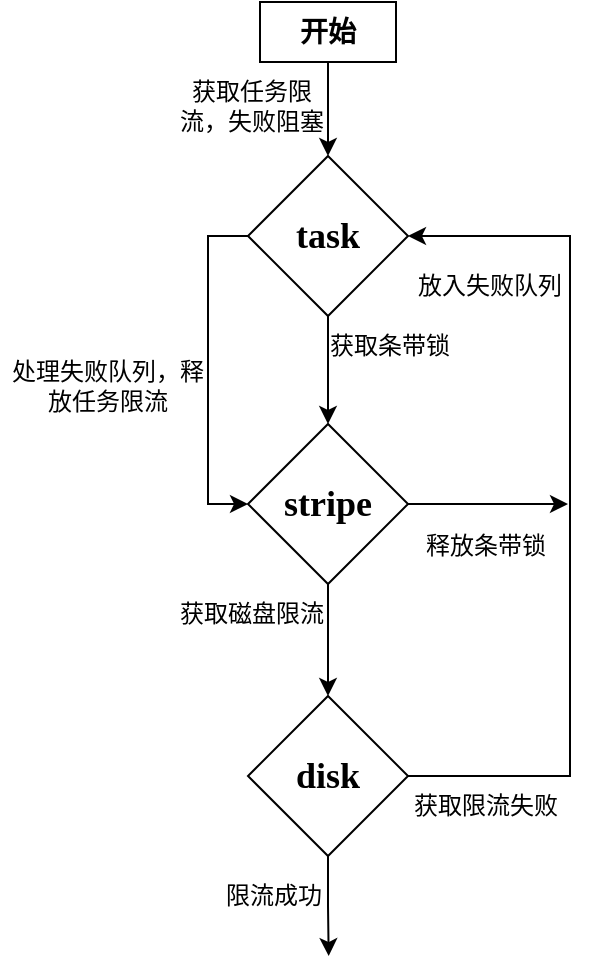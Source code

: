 <mxfile version="24.3.1" type="github">
  <diagram name="第 1 页" id="CwVdzNZEPd9-sQuGmuCM">
    <mxGraphModel dx="1430" dy="770" grid="1" gridSize="10" guides="1" tooltips="1" connect="1" arrows="1" fold="1" page="1" pageScale="1" pageWidth="827" pageHeight="1169" math="0" shadow="0">
      <root>
        <mxCell id="0" />
        <mxCell id="1" parent="0" />
        <mxCell id="_4QpkgfD6oUgvaKTKm7n-5" value="" style="edgeStyle=orthogonalEdgeStyle;rounded=0;orthogonalLoop=1;jettySize=auto;html=1;" edge="1" parent="1" source="_4QpkgfD6oUgvaKTKm7n-1" target="_4QpkgfD6oUgvaKTKm7n-4">
          <mxGeometry relative="1" as="geometry" />
        </mxCell>
        <mxCell id="_4QpkgfD6oUgvaKTKm7n-32" style="edgeStyle=orthogonalEdgeStyle;rounded=0;orthogonalLoop=1;jettySize=auto;html=1;exitX=0;exitY=0.5;exitDx=0;exitDy=0;fontFamily=Helvetica;fontSize=12;fontColor=default;entryX=0.5;entryY=1;entryDx=0;entryDy=0;" edge="1" parent="1" source="_4QpkgfD6oUgvaKTKm7n-1" target="_4QpkgfD6oUgvaKTKm7n-4">
          <mxGeometry relative="1" as="geometry">
            <mxPoint x="280" y="530" as="targetPoint" />
          </mxGeometry>
        </mxCell>
        <mxCell id="_4QpkgfD6oUgvaKTKm7n-1" value="&lt;font face=&quot;Comic Sans MS&quot; style=&quot;font-size: 18px;&quot;&gt;&lt;b&gt;task&lt;/b&gt;&lt;/font&gt;" style="rhombus;whiteSpace=wrap;html=1;" vertex="1" parent="1">
          <mxGeometry x="360" y="350" width="80" height="80" as="geometry" />
        </mxCell>
        <mxCell id="_4QpkgfD6oUgvaKTKm7n-9" style="edgeStyle=orthogonalEdgeStyle;rounded=0;orthogonalLoop=1;jettySize=auto;html=1;exitX=1;exitY=0.5;exitDx=0;exitDy=0;fontFamily=Helvetica;fontSize=12;fontColor=default;entryX=1;entryY=0.5;entryDx=0;entryDy=0;" edge="1" parent="1" source="_4QpkgfD6oUgvaKTKm7n-2" target="_4QpkgfD6oUgvaKTKm7n-1">
          <mxGeometry relative="1" as="geometry">
            <mxPoint x="520" y="390" as="targetPoint" />
            <Array as="points">
              <mxPoint x="521" y="660" />
              <mxPoint x="521" y="390" />
            </Array>
          </mxGeometry>
        </mxCell>
        <mxCell id="_4QpkgfD6oUgvaKTKm7n-30" style="edgeStyle=orthogonalEdgeStyle;rounded=0;orthogonalLoop=1;jettySize=auto;html=1;exitX=0.5;exitY=1;exitDx=0;exitDy=0;fontFamily=Helvetica;fontSize=12;fontColor=default;" edge="1" parent="1" source="_4QpkgfD6oUgvaKTKm7n-2">
          <mxGeometry relative="1" as="geometry">
            <mxPoint x="400.345" y="750" as="targetPoint" />
          </mxGeometry>
        </mxCell>
        <mxCell id="_4QpkgfD6oUgvaKTKm7n-2" value="&lt;b&gt;&lt;font face=&quot;Comic Sans MS&quot; style=&quot;font-size: 18px;&quot;&gt;disk&lt;/font&gt;&lt;/b&gt;" style="rhombus;whiteSpace=wrap;html=1;" vertex="1" parent="1">
          <mxGeometry x="360" y="620" width="80" height="80" as="geometry" />
        </mxCell>
        <mxCell id="_4QpkgfD6oUgvaKTKm7n-8" value="" style="edgeStyle=orthogonalEdgeStyle;rounded=0;orthogonalLoop=1;jettySize=auto;html=1;fontFamily=Helvetica;fontSize=12;fontColor=default;" edge="1" parent="1" source="_4QpkgfD6oUgvaKTKm7n-4" target="_4QpkgfD6oUgvaKTKm7n-2">
          <mxGeometry relative="1" as="geometry" />
        </mxCell>
        <mxCell id="_4QpkgfD6oUgvaKTKm7n-10" style="edgeStyle=orthogonalEdgeStyle;rounded=0;orthogonalLoop=1;jettySize=auto;html=1;exitX=0.5;exitY=0;exitDx=0;exitDy=0;fontFamily=Helvetica;fontSize=12;fontColor=default;" edge="1" parent="1" source="_4QpkgfD6oUgvaKTKm7n-4">
          <mxGeometry relative="1" as="geometry">
            <mxPoint x="520" y="524" as="targetPoint" />
          </mxGeometry>
        </mxCell>
        <mxCell id="_4QpkgfD6oUgvaKTKm7n-4" value="&lt;b&gt;&lt;font face=&quot;Comic Sans MS&quot; style=&quot;font-size: 18px;&quot;&gt;stripe&lt;/font&gt;&lt;/b&gt;" style="rhombus;whiteSpace=wrap;html=1;direction=south;" vertex="1" parent="1">
          <mxGeometry x="360" y="484" width="80" height="80" as="geometry" />
        </mxCell>
        <mxCell id="_4QpkgfD6oUgvaKTKm7n-19" style="edgeStyle=orthogonalEdgeStyle;rounded=0;orthogonalLoop=1;jettySize=auto;html=1;exitX=0.5;exitY=1;exitDx=0;exitDy=0;entryX=0.5;entryY=0;entryDx=0;entryDy=0;fontFamily=Helvetica;fontSize=12;fontColor=default;" edge="1" parent="1" source="_4QpkgfD6oUgvaKTKm7n-17" target="_4QpkgfD6oUgvaKTKm7n-1">
          <mxGeometry relative="1" as="geometry" />
        </mxCell>
        <mxCell id="_4QpkgfD6oUgvaKTKm7n-17" value="&lt;font style=&quot;font-size: 14px;&quot;&gt;&lt;b style=&quot;&quot;&gt;开始&lt;/b&gt;&lt;/font&gt;" style="rounded=0;whiteSpace=wrap;html=1;strokeColor=default;align=center;verticalAlign=middle;fontFamily=Helvetica;fontSize=12;fontColor=default;fillColor=default;" vertex="1" parent="1">
          <mxGeometry x="366" y="273" width="68" height="30" as="geometry" />
        </mxCell>
        <mxCell id="_4QpkgfD6oUgvaKTKm7n-21" value="获取任务限流，失败阻塞" style="text;strokeColor=none;align=center;fillColor=none;html=1;verticalAlign=middle;whiteSpace=wrap;rounded=0;fontFamily=Helvetica;fontSize=12;fontColor=default;" vertex="1" parent="1">
          <mxGeometry x="321" y="310" width="82" height="30" as="geometry" />
        </mxCell>
        <mxCell id="_4QpkgfD6oUgvaKTKm7n-23" value="获取条带锁" style="text;strokeColor=none;align=center;fillColor=none;html=1;verticalAlign=middle;whiteSpace=wrap;rounded=0;fontFamily=Helvetica;fontSize=12;fontColor=default;" vertex="1" parent="1">
          <mxGeometry x="390" y="430" width="82" height="30" as="geometry" />
        </mxCell>
        <mxCell id="_4QpkgfD6oUgvaKTKm7n-24" value="放入失败队列" style="text;strokeColor=none;align=center;fillColor=none;html=1;verticalAlign=middle;whiteSpace=wrap;rounded=0;fontFamily=Helvetica;fontSize=12;fontColor=default;" vertex="1" parent="1">
          <mxGeometry x="440" y="400" width="82" height="30" as="geometry" />
        </mxCell>
        <mxCell id="_4QpkgfD6oUgvaKTKm7n-25" value="释放条带锁" style="text;strokeColor=none;align=center;fillColor=none;html=1;verticalAlign=middle;whiteSpace=wrap;rounded=0;fontFamily=Helvetica;fontSize=12;fontColor=default;" vertex="1" parent="1">
          <mxGeometry x="438" y="530" width="82" height="30" as="geometry" />
        </mxCell>
        <mxCell id="_4QpkgfD6oUgvaKTKm7n-26" value="获取磁盘限流" style="text;strokeColor=none;align=center;fillColor=none;html=1;verticalAlign=middle;whiteSpace=wrap;rounded=0;fontFamily=Helvetica;fontSize=12;fontColor=default;" vertex="1" parent="1">
          <mxGeometry x="321" y="564" width="82" height="30" as="geometry" />
        </mxCell>
        <mxCell id="_4QpkgfD6oUgvaKTKm7n-27" value="获取限流失败" style="text;strokeColor=none;align=center;fillColor=none;html=1;verticalAlign=middle;whiteSpace=wrap;rounded=0;fontFamily=Helvetica;fontSize=12;fontColor=default;" vertex="1" parent="1">
          <mxGeometry x="438" y="660" width="82" height="30" as="geometry" />
        </mxCell>
        <mxCell id="_4QpkgfD6oUgvaKTKm7n-31" value="限流成功" style="text;strokeColor=none;align=center;fillColor=none;html=1;verticalAlign=middle;whiteSpace=wrap;rounded=0;fontFamily=Helvetica;fontSize=12;fontColor=default;" vertex="1" parent="1">
          <mxGeometry x="332" y="705" width="82" height="30" as="geometry" />
        </mxCell>
        <mxCell id="_4QpkgfD6oUgvaKTKm7n-33" value="处理失败队列，释放任务限流" style="text;strokeColor=none;align=center;fillColor=none;html=1;verticalAlign=middle;whiteSpace=wrap;rounded=0;fontFamily=Helvetica;fontSize=12;fontColor=default;" vertex="1" parent="1">
          <mxGeometry x="236" y="450" width="108" height="30" as="geometry" />
        </mxCell>
      </root>
    </mxGraphModel>
  </diagram>
</mxfile>
